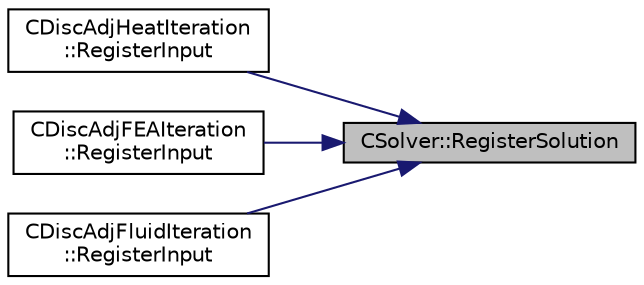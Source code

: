 digraph "CSolver::RegisterSolution"
{
 // LATEX_PDF_SIZE
  edge [fontname="Helvetica",fontsize="10",labelfontname="Helvetica",labelfontsize="10"];
  node [fontname="Helvetica",fontsize="10",shape=record];
  rankdir="RL";
  Node1 [label="CSolver::RegisterSolution",height=0.2,width=0.4,color="black", fillcolor="grey75", style="filled", fontcolor="black",tooltip="A virtual member."];
  Node1 -> Node2 [dir="back",color="midnightblue",fontsize="10",style="solid",fontname="Helvetica"];
  Node2 [label="CDiscAdjHeatIteration\l::RegisterInput",height=0.2,width=0.4,color="black", fillcolor="white", style="filled",URL="$classCDiscAdjHeatIteration.html#a3f0f535b4f5971bfbcf30fe4e9f3321a",tooltip="Registers all output variables of the fluid iteration."];
  Node1 -> Node3 [dir="back",color="midnightblue",fontsize="10",style="solid",fontname="Helvetica"];
  Node3 [label="CDiscAdjFEAIteration\l::RegisterInput",height=0.2,width=0.4,color="black", fillcolor="white", style="filled",URL="$classCDiscAdjFEAIteration.html#a86b48ba622181ee0a5927239f2945d80",tooltip="Registers all input variables of the FEM iteration."];
  Node1 -> Node4 [dir="back",color="midnightblue",fontsize="10",style="solid",fontname="Helvetica"];
  Node4 [label="CDiscAdjFluidIteration\l::RegisterInput",height=0.2,width=0.4,color="black", fillcolor="white", style="filled",URL="$classCDiscAdjFluidIteration.html#a659f2632eed46de10f6a8757dfab755c",tooltip="Registers all output variables of the fluid iteration."];
}
